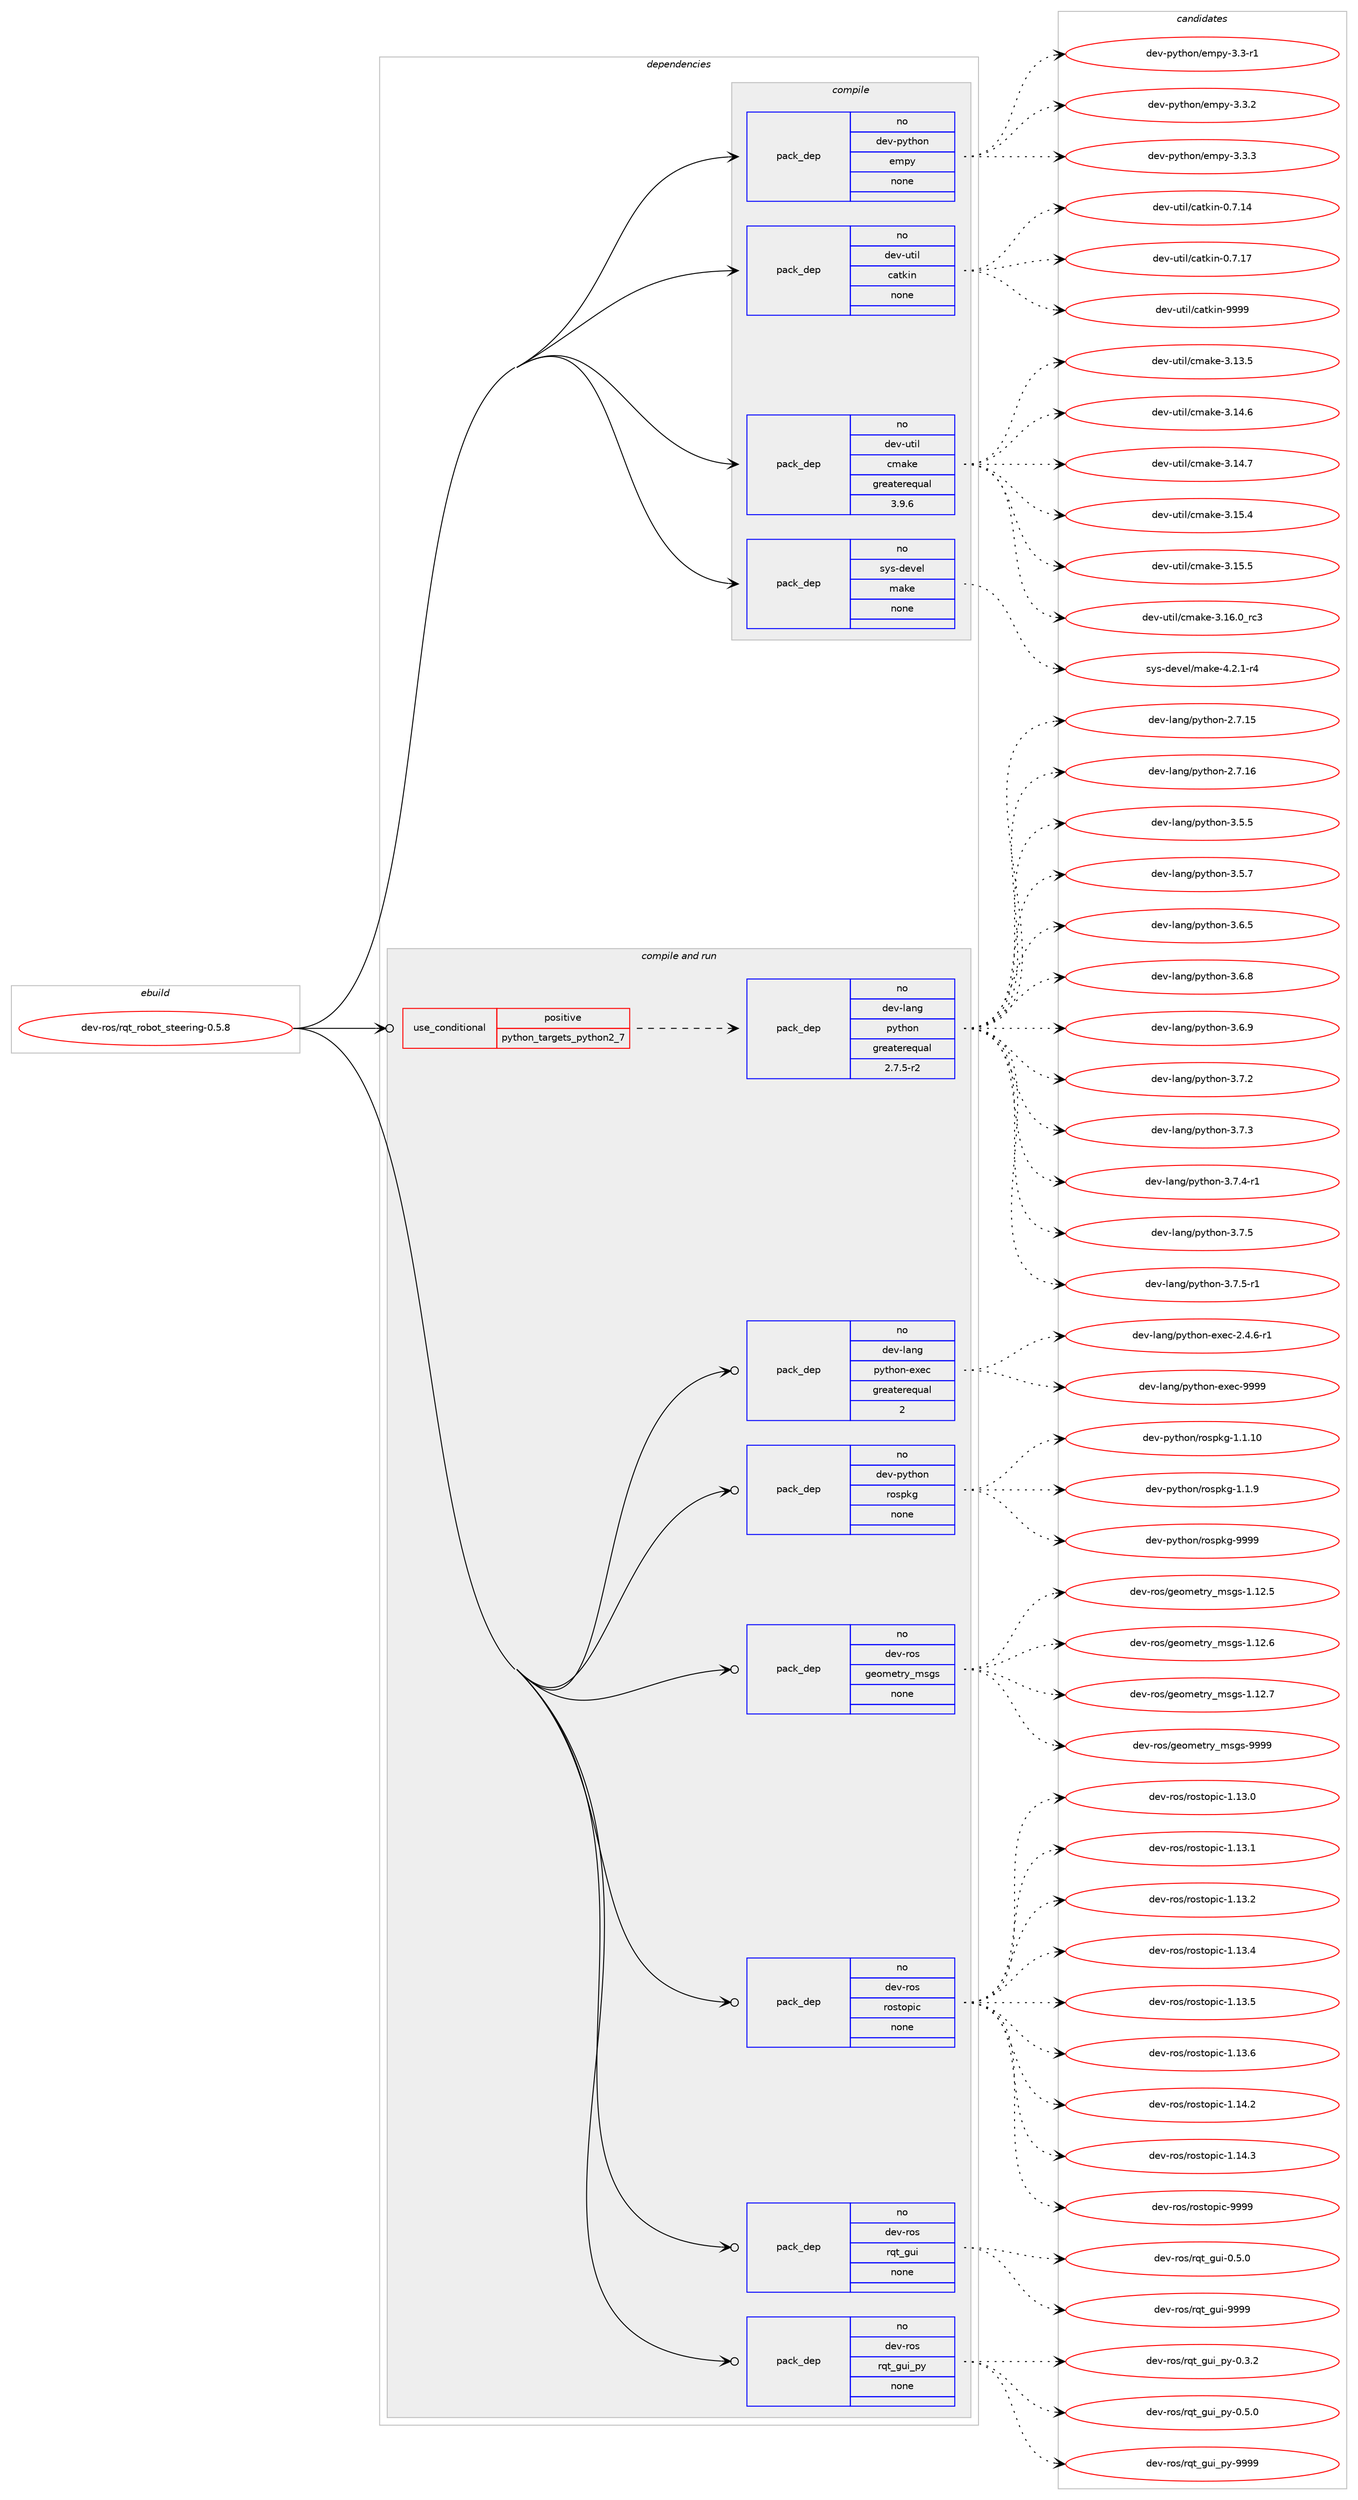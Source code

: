 digraph prolog {

# *************
# Graph options
# *************

newrank=true;
concentrate=true;
compound=true;
graph [rankdir=LR,fontname=Helvetica,fontsize=10,ranksep=1.5];#, ranksep=2.5, nodesep=0.2];
edge  [arrowhead=vee];
node  [fontname=Helvetica,fontsize=10];

# **********
# The ebuild
# **********

subgraph cluster_leftcol {
color=gray;
rank=same;
label=<<i>ebuild</i>>;
id [label="dev-ros/rqt_robot_steering-0.5.8", color=red, width=4, href="../dev-ros/rqt_robot_steering-0.5.8.svg"];
}

# ****************
# The dependencies
# ****************

subgraph cluster_midcol {
color=gray;
label=<<i>dependencies</i>>;
subgraph cluster_compile {
fillcolor="#eeeeee";
style=filled;
label=<<i>compile</i>>;
subgraph pack498920 {
dependency666142 [label=<<TABLE BORDER="0" CELLBORDER="1" CELLSPACING="0" CELLPADDING="4" WIDTH="220"><TR><TD ROWSPAN="6" CELLPADDING="30">pack_dep</TD></TR><TR><TD WIDTH="110">no</TD></TR><TR><TD>dev-python</TD></TR><TR><TD>empy</TD></TR><TR><TD>none</TD></TR><TR><TD></TD></TR></TABLE>>, shape=none, color=blue];
}
id:e -> dependency666142:w [weight=20,style="solid",arrowhead="vee"];
subgraph pack498921 {
dependency666143 [label=<<TABLE BORDER="0" CELLBORDER="1" CELLSPACING="0" CELLPADDING="4" WIDTH="220"><TR><TD ROWSPAN="6" CELLPADDING="30">pack_dep</TD></TR><TR><TD WIDTH="110">no</TD></TR><TR><TD>dev-util</TD></TR><TR><TD>catkin</TD></TR><TR><TD>none</TD></TR><TR><TD></TD></TR></TABLE>>, shape=none, color=blue];
}
id:e -> dependency666143:w [weight=20,style="solid",arrowhead="vee"];
subgraph pack498922 {
dependency666144 [label=<<TABLE BORDER="0" CELLBORDER="1" CELLSPACING="0" CELLPADDING="4" WIDTH="220"><TR><TD ROWSPAN="6" CELLPADDING="30">pack_dep</TD></TR><TR><TD WIDTH="110">no</TD></TR><TR><TD>dev-util</TD></TR><TR><TD>cmake</TD></TR><TR><TD>greaterequal</TD></TR><TR><TD>3.9.6</TD></TR></TABLE>>, shape=none, color=blue];
}
id:e -> dependency666144:w [weight=20,style="solid",arrowhead="vee"];
subgraph pack498923 {
dependency666145 [label=<<TABLE BORDER="0" CELLBORDER="1" CELLSPACING="0" CELLPADDING="4" WIDTH="220"><TR><TD ROWSPAN="6" CELLPADDING="30">pack_dep</TD></TR><TR><TD WIDTH="110">no</TD></TR><TR><TD>sys-devel</TD></TR><TR><TD>make</TD></TR><TR><TD>none</TD></TR><TR><TD></TD></TR></TABLE>>, shape=none, color=blue];
}
id:e -> dependency666145:w [weight=20,style="solid",arrowhead="vee"];
}
subgraph cluster_compileandrun {
fillcolor="#eeeeee";
style=filled;
label=<<i>compile and run</i>>;
subgraph cond155316 {
dependency666146 [label=<<TABLE BORDER="0" CELLBORDER="1" CELLSPACING="0" CELLPADDING="4"><TR><TD ROWSPAN="3" CELLPADDING="10">use_conditional</TD></TR><TR><TD>positive</TD></TR><TR><TD>python_targets_python2_7</TD></TR></TABLE>>, shape=none, color=red];
subgraph pack498924 {
dependency666147 [label=<<TABLE BORDER="0" CELLBORDER="1" CELLSPACING="0" CELLPADDING="4" WIDTH="220"><TR><TD ROWSPAN="6" CELLPADDING="30">pack_dep</TD></TR><TR><TD WIDTH="110">no</TD></TR><TR><TD>dev-lang</TD></TR><TR><TD>python</TD></TR><TR><TD>greaterequal</TD></TR><TR><TD>2.7.5-r2</TD></TR></TABLE>>, shape=none, color=blue];
}
dependency666146:e -> dependency666147:w [weight=20,style="dashed",arrowhead="vee"];
}
id:e -> dependency666146:w [weight=20,style="solid",arrowhead="odotvee"];
subgraph pack498925 {
dependency666148 [label=<<TABLE BORDER="0" CELLBORDER="1" CELLSPACING="0" CELLPADDING="4" WIDTH="220"><TR><TD ROWSPAN="6" CELLPADDING="30">pack_dep</TD></TR><TR><TD WIDTH="110">no</TD></TR><TR><TD>dev-lang</TD></TR><TR><TD>python-exec</TD></TR><TR><TD>greaterequal</TD></TR><TR><TD>2</TD></TR></TABLE>>, shape=none, color=blue];
}
id:e -> dependency666148:w [weight=20,style="solid",arrowhead="odotvee"];
subgraph pack498926 {
dependency666149 [label=<<TABLE BORDER="0" CELLBORDER="1" CELLSPACING="0" CELLPADDING="4" WIDTH="220"><TR><TD ROWSPAN="6" CELLPADDING="30">pack_dep</TD></TR><TR><TD WIDTH="110">no</TD></TR><TR><TD>dev-python</TD></TR><TR><TD>rospkg</TD></TR><TR><TD>none</TD></TR><TR><TD></TD></TR></TABLE>>, shape=none, color=blue];
}
id:e -> dependency666149:w [weight=20,style="solid",arrowhead="odotvee"];
subgraph pack498927 {
dependency666150 [label=<<TABLE BORDER="0" CELLBORDER="1" CELLSPACING="0" CELLPADDING="4" WIDTH="220"><TR><TD ROWSPAN="6" CELLPADDING="30">pack_dep</TD></TR><TR><TD WIDTH="110">no</TD></TR><TR><TD>dev-ros</TD></TR><TR><TD>geometry_msgs</TD></TR><TR><TD>none</TD></TR><TR><TD></TD></TR></TABLE>>, shape=none, color=blue];
}
id:e -> dependency666150:w [weight=20,style="solid",arrowhead="odotvee"];
subgraph pack498928 {
dependency666151 [label=<<TABLE BORDER="0" CELLBORDER="1" CELLSPACING="0" CELLPADDING="4" WIDTH="220"><TR><TD ROWSPAN="6" CELLPADDING="30">pack_dep</TD></TR><TR><TD WIDTH="110">no</TD></TR><TR><TD>dev-ros</TD></TR><TR><TD>rostopic</TD></TR><TR><TD>none</TD></TR><TR><TD></TD></TR></TABLE>>, shape=none, color=blue];
}
id:e -> dependency666151:w [weight=20,style="solid",arrowhead="odotvee"];
subgraph pack498929 {
dependency666152 [label=<<TABLE BORDER="0" CELLBORDER="1" CELLSPACING="0" CELLPADDING="4" WIDTH="220"><TR><TD ROWSPAN="6" CELLPADDING="30">pack_dep</TD></TR><TR><TD WIDTH="110">no</TD></TR><TR><TD>dev-ros</TD></TR><TR><TD>rqt_gui</TD></TR><TR><TD>none</TD></TR><TR><TD></TD></TR></TABLE>>, shape=none, color=blue];
}
id:e -> dependency666152:w [weight=20,style="solid",arrowhead="odotvee"];
subgraph pack498930 {
dependency666153 [label=<<TABLE BORDER="0" CELLBORDER="1" CELLSPACING="0" CELLPADDING="4" WIDTH="220"><TR><TD ROWSPAN="6" CELLPADDING="30">pack_dep</TD></TR><TR><TD WIDTH="110">no</TD></TR><TR><TD>dev-ros</TD></TR><TR><TD>rqt_gui_py</TD></TR><TR><TD>none</TD></TR><TR><TD></TD></TR></TABLE>>, shape=none, color=blue];
}
id:e -> dependency666153:w [weight=20,style="solid",arrowhead="odotvee"];
}
subgraph cluster_run {
fillcolor="#eeeeee";
style=filled;
label=<<i>run</i>>;
}
}

# **************
# The candidates
# **************

subgraph cluster_choices {
rank=same;
color=gray;
label=<<i>candidates</i>>;

subgraph choice498920 {
color=black;
nodesep=1;
choice1001011184511212111610411111047101109112121455146514511449 [label="dev-python/empy-3.3-r1", color=red, width=4,href="../dev-python/empy-3.3-r1.svg"];
choice1001011184511212111610411111047101109112121455146514650 [label="dev-python/empy-3.3.2", color=red, width=4,href="../dev-python/empy-3.3.2.svg"];
choice1001011184511212111610411111047101109112121455146514651 [label="dev-python/empy-3.3.3", color=red, width=4,href="../dev-python/empy-3.3.3.svg"];
dependency666142:e -> choice1001011184511212111610411111047101109112121455146514511449:w [style=dotted,weight="100"];
dependency666142:e -> choice1001011184511212111610411111047101109112121455146514650:w [style=dotted,weight="100"];
dependency666142:e -> choice1001011184511212111610411111047101109112121455146514651:w [style=dotted,weight="100"];
}
subgraph choice498921 {
color=black;
nodesep=1;
choice1001011184511711610510847999711610710511045484655464952 [label="dev-util/catkin-0.7.14", color=red, width=4,href="../dev-util/catkin-0.7.14.svg"];
choice1001011184511711610510847999711610710511045484655464955 [label="dev-util/catkin-0.7.17", color=red, width=4,href="../dev-util/catkin-0.7.17.svg"];
choice100101118451171161051084799971161071051104557575757 [label="dev-util/catkin-9999", color=red, width=4,href="../dev-util/catkin-9999.svg"];
dependency666143:e -> choice1001011184511711610510847999711610710511045484655464952:w [style=dotted,weight="100"];
dependency666143:e -> choice1001011184511711610510847999711610710511045484655464955:w [style=dotted,weight="100"];
dependency666143:e -> choice100101118451171161051084799971161071051104557575757:w [style=dotted,weight="100"];
}
subgraph choice498922 {
color=black;
nodesep=1;
choice1001011184511711610510847991099710710145514649514653 [label="dev-util/cmake-3.13.5", color=red, width=4,href="../dev-util/cmake-3.13.5.svg"];
choice1001011184511711610510847991099710710145514649524654 [label="dev-util/cmake-3.14.6", color=red, width=4,href="../dev-util/cmake-3.14.6.svg"];
choice1001011184511711610510847991099710710145514649524655 [label="dev-util/cmake-3.14.7", color=red, width=4,href="../dev-util/cmake-3.14.7.svg"];
choice1001011184511711610510847991099710710145514649534652 [label="dev-util/cmake-3.15.4", color=red, width=4,href="../dev-util/cmake-3.15.4.svg"];
choice1001011184511711610510847991099710710145514649534653 [label="dev-util/cmake-3.15.5", color=red, width=4,href="../dev-util/cmake-3.15.5.svg"];
choice1001011184511711610510847991099710710145514649544648951149951 [label="dev-util/cmake-3.16.0_rc3", color=red, width=4,href="../dev-util/cmake-3.16.0_rc3.svg"];
dependency666144:e -> choice1001011184511711610510847991099710710145514649514653:w [style=dotted,weight="100"];
dependency666144:e -> choice1001011184511711610510847991099710710145514649524654:w [style=dotted,weight="100"];
dependency666144:e -> choice1001011184511711610510847991099710710145514649524655:w [style=dotted,weight="100"];
dependency666144:e -> choice1001011184511711610510847991099710710145514649534652:w [style=dotted,weight="100"];
dependency666144:e -> choice1001011184511711610510847991099710710145514649534653:w [style=dotted,weight="100"];
dependency666144:e -> choice1001011184511711610510847991099710710145514649544648951149951:w [style=dotted,weight="100"];
}
subgraph choice498923 {
color=black;
nodesep=1;
choice1151211154510010111810110847109971071014552465046494511452 [label="sys-devel/make-4.2.1-r4", color=red, width=4,href="../sys-devel/make-4.2.1-r4.svg"];
dependency666145:e -> choice1151211154510010111810110847109971071014552465046494511452:w [style=dotted,weight="100"];
}
subgraph choice498924 {
color=black;
nodesep=1;
choice10010111845108971101034711212111610411111045504655464953 [label="dev-lang/python-2.7.15", color=red, width=4,href="../dev-lang/python-2.7.15.svg"];
choice10010111845108971101034711212111610411111045504655464954 [label="dev-lang/python-2.7.16", color=red, width=4,href="../dev-lang/python-2.7.16.svg"];
choice100101118451089711010347112121116104111110455146534653 [label="dev-lang/python-3.5.5", color=red, width=4,href="../dev-lang/python-3.5.5.svg"];
choice100101118451089711010347112121116104111110455146534655 [label="dev-lang/python-3.5.7", color=red, width=4,href="../dev-lang/python-3.5.7.svg"];
choice100101118451089711010347112121116104111110455146544653 [label="dev-lang/python-3.6.5", color=red, width=4,href="../dev-lang/python-3.6.5.svg"];
choice100101118451089711010347112121116104111110455146544656 [label="dev-lang/python-3.6.8", color=red, width=4,href="../dev-lang/python-3.6.8.svg"];
choice100101118451089711010347112121116104111110455146544657 [label="dev-lang/python-3.6.9", color=red, width=4,href="../dev-lang/python-3.6.9.svg"];
choice100101118451089711010347112121116104111110455146554650 [label="dev-lang/python-3.7.2", color=red, width=4,href="../dev-lang/python-3.7.2.svg"];
choice100101118451089711010347112121116104111110455146554651 [label="dev-lang/python-3.7.3", color=red, width=4,href="../dev-lang/python-3.7.3.svg"];
choice1001011184510897110103471121211161041111104551465546524511449 [label="dev-lang/python-3.7.4-r1", color=red, width=4,href="../dev-lang/python-3.7.4-r1.svg"];
choice100101118451089711010347112121116104111110455146554653 [label="dev-lang/python-3.7.5", color=red, width=4,href="../dev-lang/python-3.7.5.svg"];
choice1001011184510897110103471121211161041111104551465546534511449 [label="dev-lang/python-3.7.5-r1", color=red, width=4,href="../dev-lang/python-3.7.5-r1.svg"];
dependency666147:e -> choice10010111845108971101034711212111610411111045504655464953:w [style=dotted,weight="100"];
dependency666147:e -> choice10010111845108971101034711212111610411111045504655464954:w [style=dotted,weight="100"];
dependency666147:e -> choice100101118451089711010347112121116104111110455146534653:w [style=dotted,weight="100"];
dependency666147:e -> choice100101118451089711010347112121116104111110455146534655:w [style=dotted,weight="100"];
dependency666147:e -> choice100101118451089711010347112121116104111110455146544653:w [style=dotted,weight="100"];
dependency666147:e -> choice100101118451089711010347112121116104111110455146544656:w [style=dotted,weight="100"];
dependency666147:e -> choice100101118451089711010347112121116104111110455146544657:w [style=dotted,weight="100"];
dependency666147:e -> choice100101118451089711010347112121116104111110455146554650:w [style=dotted,weight="100"];
dependency666147:e -> choice100101118451089711010347112121116104111110455146554651:w [style=dotted,weight="100"];
dependency666147:e -> choice1001011184510897110103471121211161041111104551465546524511449:w [style=dotted,weight="100"];
dependency666147:e -> choice100101118451089711010347112121116104111110455146554653:w [style=dotted,weight="100"];
dependency666147:e -> choice1001011184510897110103471121211161041111104551465546534511449:w [style=dotted,weight="100"];
}
subgraph choice498925 {
color=black;
nodesep=1;
choice10010111845108971101034711212111610411111045101120101994550465246544511449 [label="dev-lang/python-exec-2.4.6-r1", color=red, width=4,href="../dev-lang/python-exec-2.4.6-r1.svg"];
choice10010111845108971101034711212111610411111045101120101994557575757 [label="dev-lang/python-exec-9999", color=red, width=4,href="../dev-lang/python-exec-9999.svg"];
dependency666148:e -> choice10010111845108971101034711212111610411111045101120101994550465246544511449:w [style=dotted,weight="100"];
dependency666148:e -> choice10010111845108971101034711212111610411111045101120101994557575757:w [style=dotted,weight="100"];
}
subgraph choice498926 {
color=black;
nodesep=1;
choice100101118451121211161041111104711411111511210710345494649464948 [label="dev-python/rospkg-1.1.10", color=red, width=4,href="../dev-python/rospkg-1.1.10.svg"];
choice1001011184511212111610411111047114111115112107103454946494657 [label="dev-python/rospkg-1.1.9", color=red, width=4,href="../dev-python/rospkg-1.1.9.svg"];
choice10010111845112121116104111110471141111151121071034557575757 [label="dev-python/rospkg-9999", color=red, width=4,href="../dev-python/rospkg-9999.svg"];
dependency666149:e -> choice100101118451121211161041111104711411111511210710345494649464948:w [style=dotted,weight="100"];
dependency666149:e -> choice1001011184511212111610411111047114111115112107103454946494657:w [style=dotted,weight="100"];
dependency666149:e -> choice10010111845112121116104111110471141111151121071034557575757:w [style=dotted,weight="100"];
}
subgraph choice498927 {
color=black;
nodesep=1;
choice10010111845114111115471031011111091011161141219510911510311545494649504653 [label="dev-ros/geometry_msgs-1.12.5", color=red, width=4,href="../dev-ros/geometry_msgs-1.12.5.svg"];
choice10010111845114111115471031011111091011161141219510911510311545494649504654 [label="dev-ros/geometry_msgs-1.12.6", color=red, width=4,href="../dev-ros/geometry_msgs-1.12.6.svg"];
choice10010111845114111115471031011111091011161141219510911510311545494649504655 [label="dev-ros/geometry_msgs-1.12.7", color=red, width=4,href="../dev-ros/geometry_msgs-1.12.7.svg"];
choice1001011184511411111547103101111109101116114121951091151031154557575757 [label="dev-ros/geometry_msgs-9999", color=red, width=4,href="../dev-ros/geometry_msgs-9999.svg"];
dependency666150:e -> choice10010111845114111115471031011111091011161141219510911510311545494649504653:w [style=dotted,weight="100"];
dependency666150:e -> choice10010111845114111115471031011111091011161141219510911510311545494649504654:w [style=dotted,weight="100"];
dependency666150:e -> choice10010111845114111115471031011111091011161141219510911510311545494649504655:w [style=dotted,weight="100"];
dependency666150:e -> choice1001011184511411111547103101111109101116114121951091151031154557575757:w [style=dotted,weight="100"];
}
subgraph choice498928 {
color=black;
nodesep=1;
choice10010111845114111115471141111151161111121059945494649514648 [label="dev-ros/rostopic-1.13.0", color=red, width=4,href="../dev-ros/rostopic-1.13.0.svg"];
choice10010111845114111115471141111151161111121059945494649514649 [label="dev-ros/rostopic-1.13.1", color=red, width=4,href="../dev-ros/rostopic-1.13.1.svg"];
choice10010111845114111115471141111151161111121059945494649514650 [label="dev-ros/rostopic-1.13.2", color=red, width=4,href="../dev-ros/rostopic-1.13.2.svg"];
choice10010111845114111115471141111151161111121059945494649514652 [label="dev-ros/rostopic-1.13.4", color=red, width=4,href="../dev-ros/rostopic-1.13.4.svg"];
choice10010111845114111115471141111151161111121059945494649514653 [label="dev-ros/rostopic-1.13.5", color=red, width=4,href="../dev-ros/rostopic-1.13.5.svg"];
choice10010111845114111115471141111151161111121059945494649514654 [label="dev-ros/rostopic-1.13.6", color=red, width=4,href="../dev-ros/rostopic-1.13.6.svg"];
choice10010111845114111115471141111151161111121059945494649524650 [label="dev-ros/rostopic-1.14.2", color=red, width=4,href="../dev-ros/rostopic-1.14.2.svg"];
choice10010111845114111115471141111151161111121059945494649524651 [label="dev-ros/rostopic-1.14.3", color=red, width=4,href="../dev-ros/rostopic-1.14.3.svg"];
choice1001011184511411111547114111115116111112105994557575757 [label="dev-ros/rostopic-9999", color=red, width=4,href="../dev-ros/rostopic-9999.svg"];
dependency666151:e -> choice10010111845114111115471141111151161111121059945494649514648:w [style=dotted,weight="100"];
dependency666151:e -> choice10010111845114111115471141111151161111121059945494649514649:w [style=dotted,weight="100"];
dependency666151:e -> choice10010111845114111115471141111151161111121059945494649514650:w [style=dotted,weight="100"];
dependency666151:e -> choice10010111845114111115471141111151161111121059945494649514652:w [style=dotted,weight="100"];
dependency666151:e -> choice10010111845114111115471141111151161111121059945494649514653:w [style=dotted,weight="100"];
dependency666151:e -> choice10010111845114111115471141111151161111121059945494649514654:w [style=dotted,weight="100"];
dependency666151:e -> choice10010111845114111115471141111151161111121059945494649524650:w [style=dotted,weight="100"];
dependency666151:e -> choice10010111845114111115471141111151161111121059945494649524651:w [style=dotted,weight="100"];
dependency666151:e -> choice1001011184511411111547114111115116111112105994557575757:w [style=dotted,weight="100"];
}
subgraph choice498929 {
color=black;
nodesep=1;
choice100101118451141111154711411311695103117105454846534648 [label="dev-ros/rqt_gui-0.5.0", color=red, width=4,href="../dev-ros/rqt_gui-0.5.0.svg"];
choice1001011184511411111547114113116951031171054557575757 [label="dev-ros/rqt_gui-9999", color=red, width=4,href="../dev-ros/rqt_gui-9999.svg"];
dependency666152:e -> choice100101118451141111154711411311695103117105454846534648:w [style=dotted,weight="100"];
dependency666152:e -> choice1001011184511411111547114113116951031171054557575757:w [style=dotted,weight="100"];
}
subgraph choice498930 {
color=black;
nodesep=1;
choice10010111845114111115471141131169510311710595112121454846514650 [label="dev-ros/rqt_gui_py-0.3.2", color=red, width=4,href="../dev-ros/rqt_gui_py-0.3.2.svg"];
choice10010111845114111115471141131169510311710595112121454846534648 [label="dev-ros/rqt_gui_py-0.5.0", color=red, width=4,href="../dev-ros/rqt_gui_py-0.5.0.svg"];
choice100101118451141111154711411311695103117105951121214557575757 [label="dev-ros/rqt_gui_py-9999", color=red, width=4,href="../dev-ros/rqt_gui_py-9999.svg"];
dependency666153:e -> choice10010111845114111115471141131169510311710595112121454846514650:w [style=dotted,weight="100"];
dependency666153:e -> choice10010111845114111115471141131169510311710595112121454846534648:w [style=dotted,weight="100"];
dependency666153:e -> choice100101118451141111154711411311695103117105951121214557575757:w [style=dotted,weight="100"];
}
}

}
